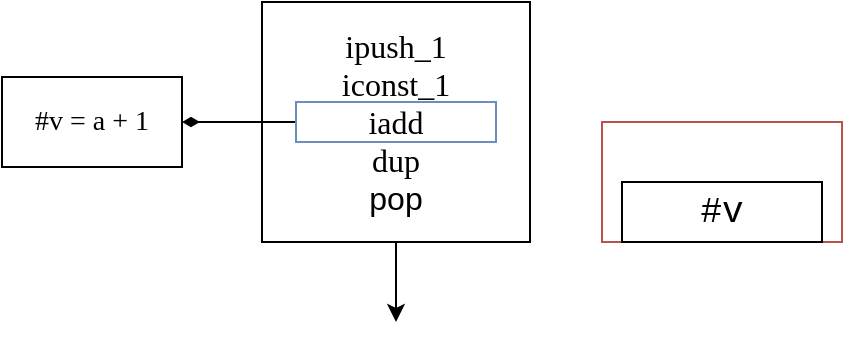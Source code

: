 <mxfile>
    <diagram id="ctam7AWYWppE-3rovvx6" name="Page-1">
        <mxGraphModel dx="905" dy="704" grid="1" gridSize="10" guides="1" tooltips="1" connect="1" arrows="1" fold="1" page="1" pageScale="1" pageWidth="850" pageHeight="1100" math="0" shadow="0">
            <root>
                <mxCell id="0"/>
                <mxCell id="1" parent="0"/>
                <mxCell id="48" style="edgeStyle=none;html=1;" edge="1" parent="1" source="49">
                    <mxGeometry relative="1" as="geometry">
                        <mxPoint x="367" y="630" as="targetPoint"/>
                    </mxGeometry>
                </mxCell>
                <mxCell id="49" value="&lt;font size=&quot;3&quot;&gt;&lt;font face=&quot;Lucida Console&quot;&gt;ipush_1&lt;br&gt;iconst_1&lt;br&gt;iadd&lt;br&gt;dup&lt;br&gt;&lt;/font&gt;pop&lt;br&gt;&lt;/font&gt;" style="rounded=0;whiteSpace=wrap;html=1;" vertex="1" parent="1">
                    <mxGeometry x="300" y="470" width="134" height="120" as="geometry"/>
                </mxCell>
                <mxCell id="50" value="" style="endArrow=none;html=1;rounded=0;fontFamily=Courier New;fontSize=14;" edge="1" parent="1" target="49">
                    <mxGeometry width="50" height="50" relative="1" as="geometry">
                        <mxPoint x="380" y="470" as="sourcePoint"/>
                        <mxPoint x="430" y="420" as="targetPoint"/>
                    </mxGeometry>
                </mxCell>
                <mxCell id="51" value="" style="rounded=0;whiteSpace=wrap;html=1;fontFamily=Courier New;fontSize=14;fillColor=none;strokeColor=#b85450;" vertex="1" parent="1">
                    <mxGeometry x="470" y="530" width="120" height="60" as="geometry"/>
                </mxCell>
                <mxCell id="52" value="&lt;font style=&quot;font-size: 18px&quot;&gt;#v&lt;/font&gt;" style="rounded=0;whiteSpace=wrap;html=1;fontFamily=Courier New;fontSize=14;fillColor=default;" vertex="1" parent="1">
                    <mxGeometry x="480" y="560" width="100" height="30" as="geometry"/>
                </mxCell>
                <mxCell id="53" style="edgeStyle=none;html=1;fontFamily=Lucida Console;endArrow=diamondThin;endFill=1;" edge="1" parent="1" source="54" target="55">
                    <mxGeometry relative="1" as="geometry">
                        <mxPoint x="260" y="530" as="targetPoint"/>
                    </mxGeometry>
                </mxCell>
                <mxCell id="54" value="" style="rounded=0;whiteSpace=wrap;html=1;fontFamily=Lucida Console;fontSize=18;fillColor=none;strokeColor=#6c8ebf;" vertex="1" parent="1">
                    <mxGeometry x="317" y="520" width="100" height="20" as="geometry"/>
                </mxCell>
                <mxCell id="55" value="&lt;font style=&quot;font-size: 14px&quot;&gt;#v = a + 1&lt;/font&gt;" style="rounded=0;whiteSpace=wrap;html=1;fontFamily=Lucida Console;" vertex="1" parent="1">
                    <mxGeometry x="170" y="507.5" width="90" height="45" as="geometry"/>
                </mxCell>
            </root>
        </mxGraphModel>
    </diagram>
</mxfile>